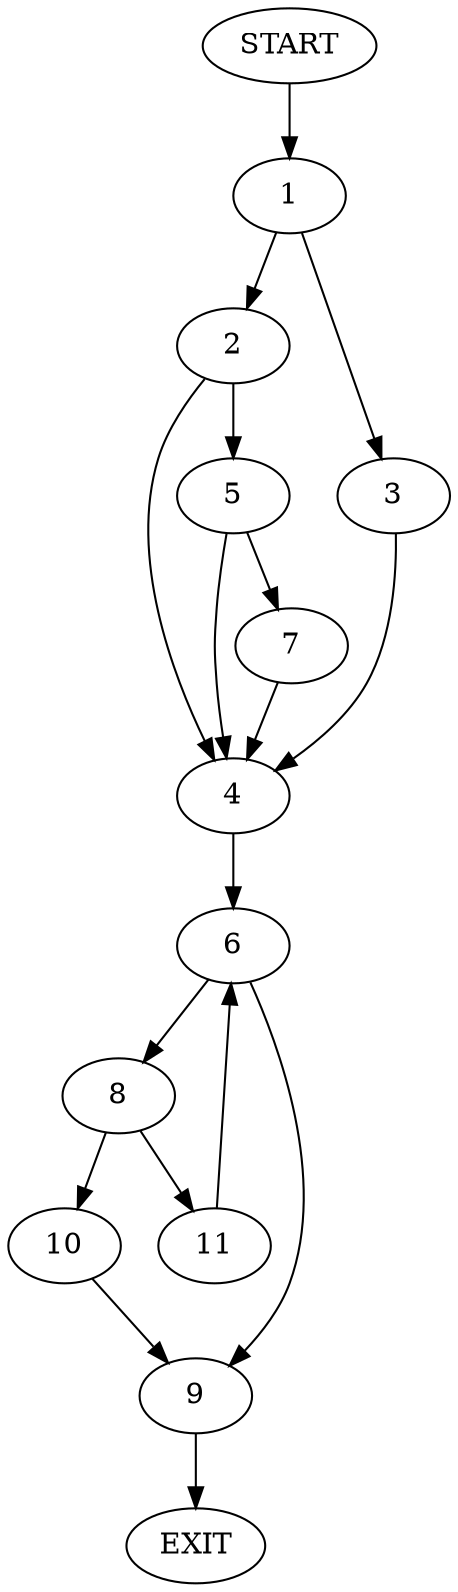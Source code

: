 digraph {
0 [label="START"]
12 [label="EXIT"]
0 -> 1
1 -> 2
1 -> 3
3 -> 4
2 -> 4
2 -> 5
4 -> 6
5 -> 4
5 -> 7
7 -> 4
6 -> 8
6 -> 9
8 -> 10
8 -> 11
9 -> 12
11 -> 6
10 -> 9
}
